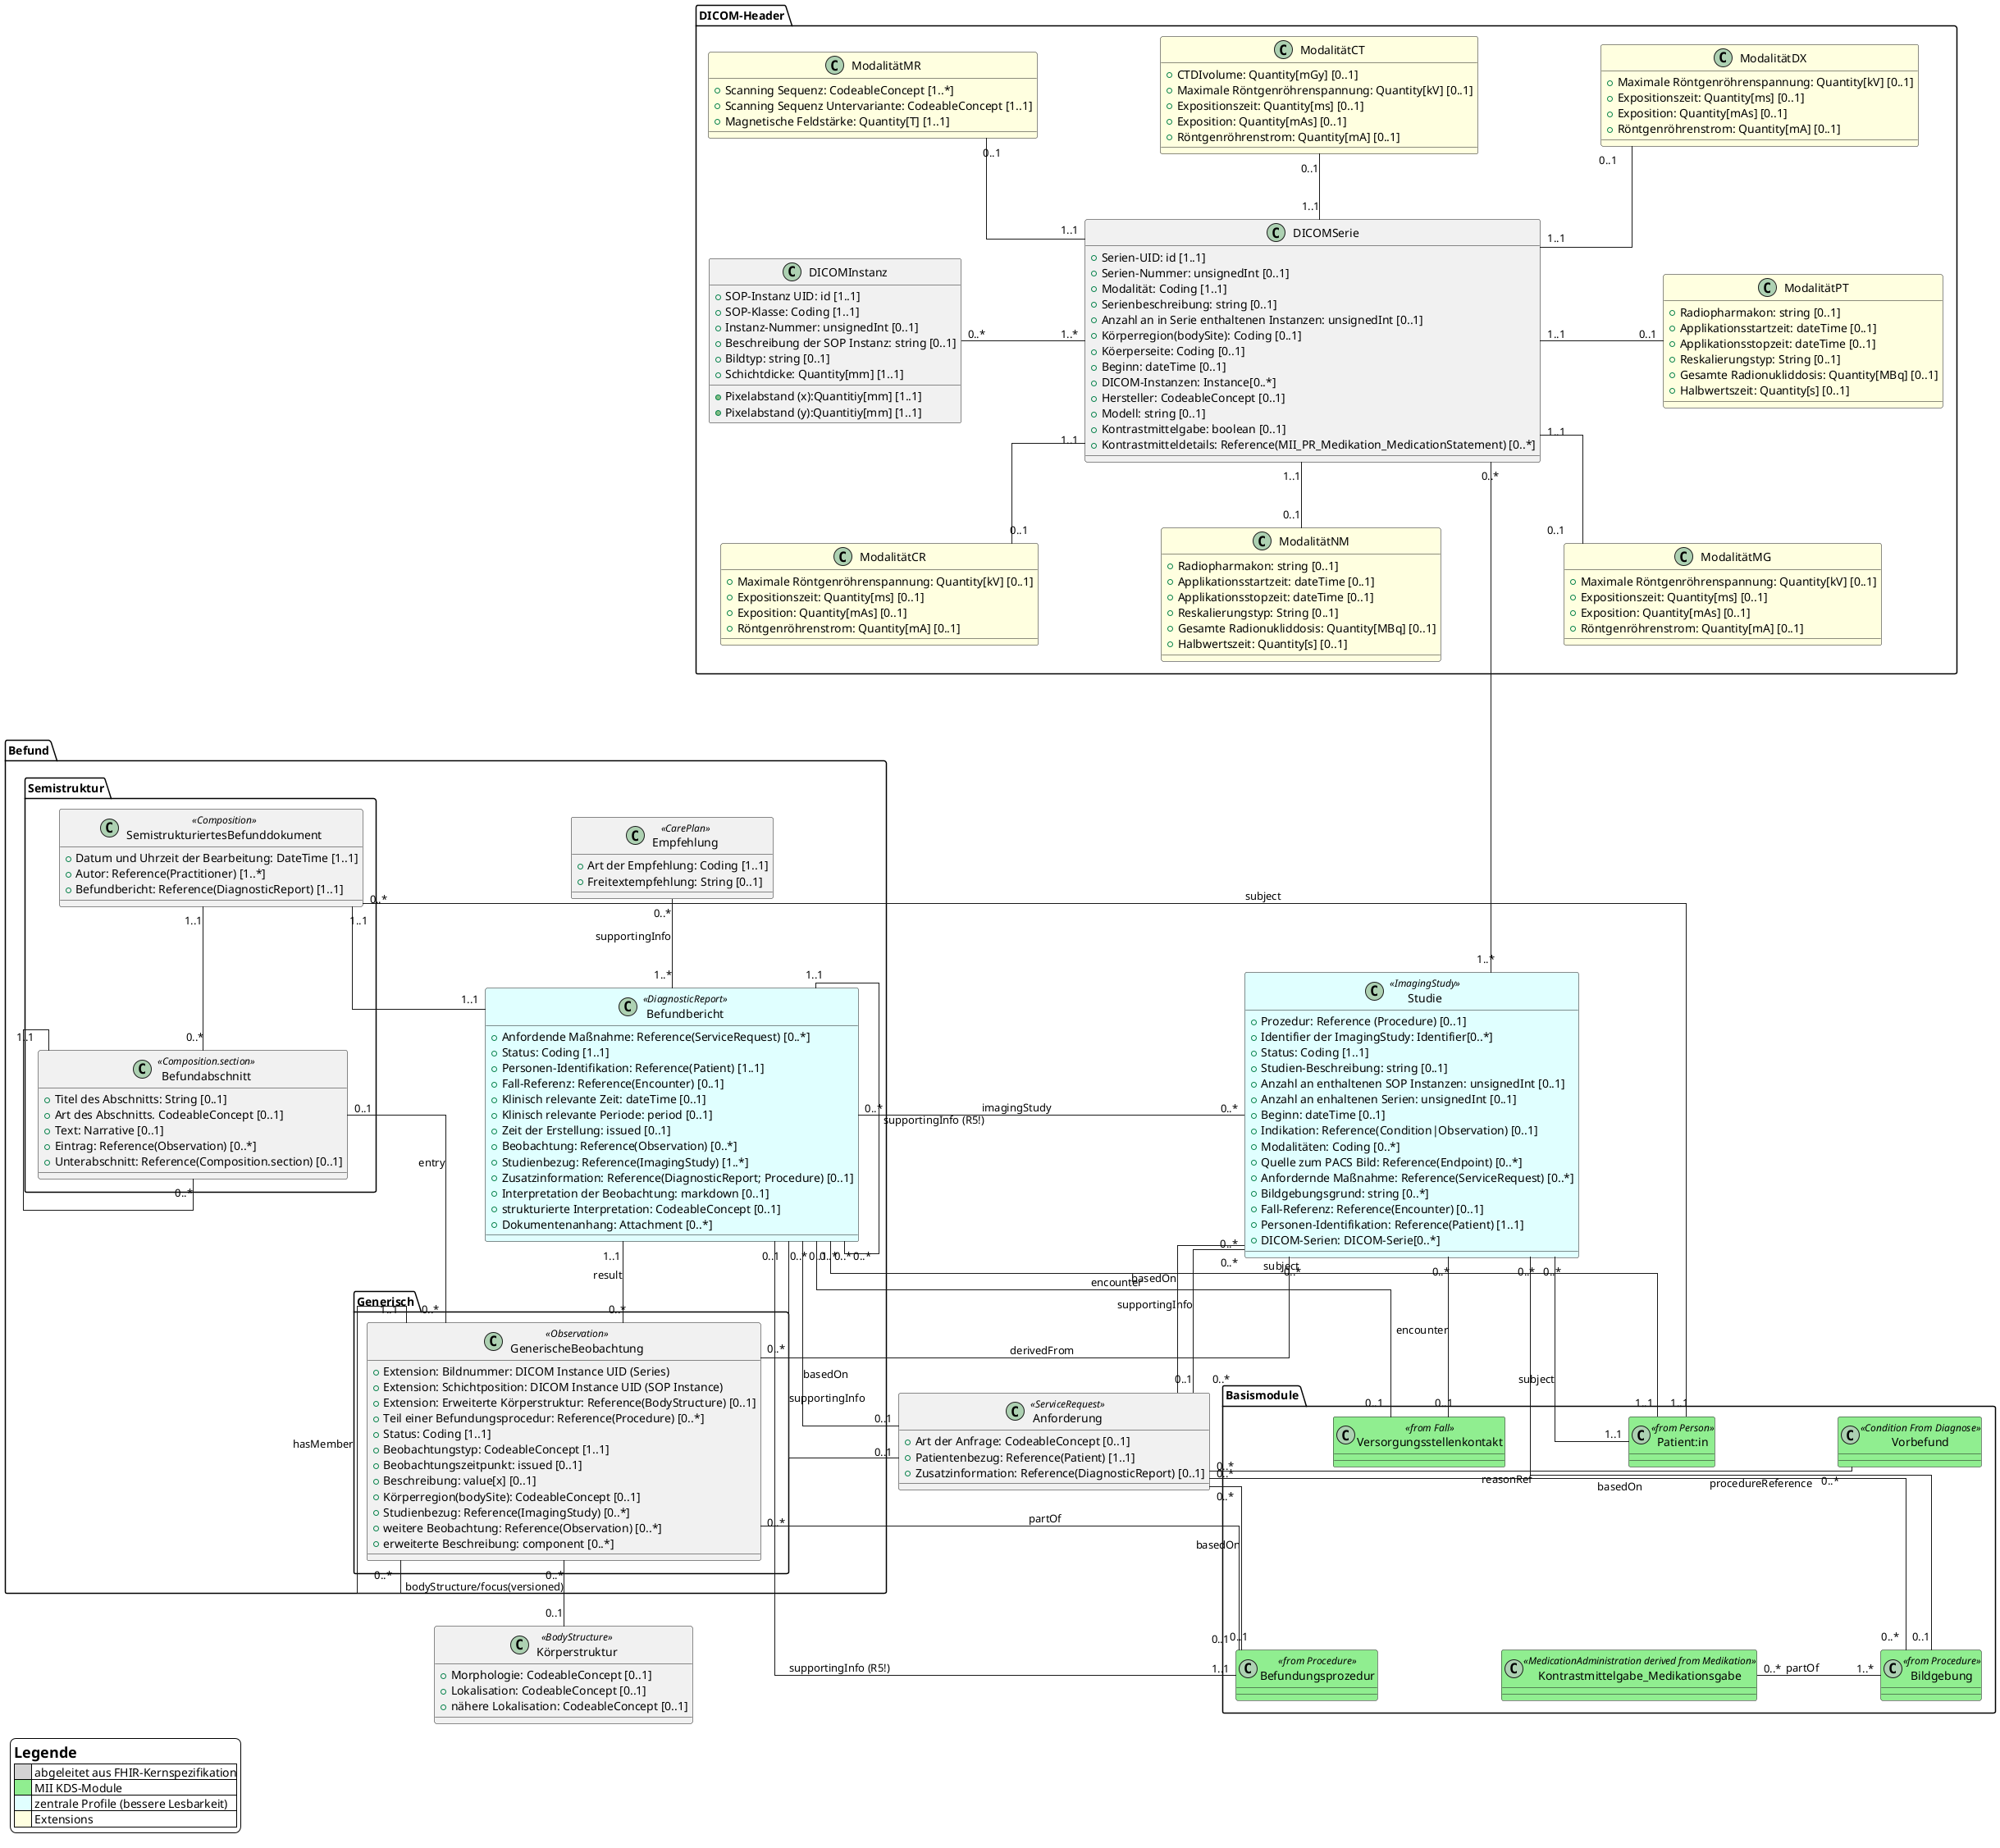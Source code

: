 @startuml
skinparam Linetype ortho
skinparam Nodesep 150
skinparam Ranksep 80
skinparam legendBackgroundColor #white



class Studie <<ImagingStudy>> #LightCyan {
  + {field} Prozedur: Reference (Procedure) [0..1]
  + Identifier der ImagingStudy: Identifier[0..*]
  + Status: Coding [1..1]
  + Studien-Beschreibung: string [0..1]
  + Anzahl an enthaltenen SOP Instanzen: unsignedInt [0..1]
  + Anzahl an enhaltenen Serien: unsignedInt [0..1]
  + Beginn: dateTime [0..1]
  + {field} Indikation: Reference(Condition|Observation) [0..1]
  + Modalitäten: Coding [0..*]
  + {field} Quelle zum PACS Bild: Reference(Endpoint) [0..*]
  + {field} Anfordernde Maßnahme: Reference(ServiceRequest) [0..*]
  + Bildgebungsgrund: string [0..*]
  + {field} Fall-Referenz: Reference(Encounter) [0..1]
  + {field} Personen-Identifikation: Reference(Patient) [1..1]
  + DICOM-Serien: DICOM-Serie[0..*]
}

package "DICOM-Header" {
  class DICOMSerie {
  + Serien-UID: id [1..1]
  + Serien-Nummer: unsignedInt [0..1]
  + Modalität: Coding [1..1]
  + Serienbeschreibung: string [0..1]
  + Anzahl an in Serie enthaltenen Instanzen: unsignedInt [0..1]
  + {field} Körperregion(bodySite): Coding [0..1]
  + Köerperseite: Coding [0..1]
  + Beginn: dateTime [0..1]
  + DICOM-Instanzen: Instance[0..*]
  + Hersteller: CodeableConcept [0..1]
  + Modell: string [0..1]
  + Kontrastmittelgabe: boolean [0..1]
  + {field} Kontrastmitteldetails: Reference(MII_PR_Medikation_MedicationStatement) [0..*]
}

  class DICOMInstanz {
  + SOP-Instanz UID: id [1..1]
  + SOP-Klasse: Coding [1..1]
  + Instanz-Nummer: unsignedInt [0..1]
  + Beschreibung der SOP Instanz: string [0..1]
  + Bildtyp: string [0..1]
  + Schichtdicke: Quantity[mm] [1..1]
  + Pixelabstand (x):Quantitiy[mm] [1..1]
  + Pixelabstand (y):Quantitiy[mm] [1..1]
}

  class ModalitätMR #LightYellow {
  + Scanning Sequenz: CodeableConcept [1..*]
  + Scanning Sequenz Untervariante: CodeableConcept [1..1]
  + Magnetische Feldstärke: Quantity[T] [1..1]
}

  class ModalitätCT #LightYellow {
  + CTDIvolume: Quantity[mGy] [0..1]
  + Maximale Röntgenröhrenspannung: Quantity[kV] [0..1]
  + Expositionszeit: Quantity[ms] [0..1]
  + Exposition: Quantity[mAs] [0..1]
  + Röntgenröhrenstrom: Quantity[mA] [0..1]
} 

  class ModalitätDX #LightYellow {
  + Maximale Röntgenröhrenspannung: Quantity[kV] [0..1]
  + Expositionszeit: Quantity[ms] [0..1]
  + Exposition: Quantity[mAs] [0..1]
  + Röntgenröhrenstrom: Quantity[mA] [0..1]
} 

  class ModalitätCR #LightYellow {
  + Maximale Röntgenröhrenspannung: Quantity[kV] [0..1]
  + Expositionszeit: Quantity[ms] [0..1]
  + Exposition: Quantity[mAs] [0..1]
  + Röntgenröhrenstrom: Quantity[mA] [0..1]
} 

  class ModalitätMG #LightYellow {
  + Maximale Röntgenröhrenspannung: Quantity[kV] [0..1]
  + Expositionszeit: Quantity[ms] [0..1]
  + Exposition: Quantity[mAs] [0..1]
  + Röntgenröhrenstrom: Quantity[mA] [0..1]
} 

  class ModalitätNM #LightYellow {
  + Radiopharmakon: string [0..1]
  + Applikationsstartzeit: dateTime [0..1]
  + Applikationsstopzeit: dateTime [0..1]
  + Reskalierungstyp: String [0..1]
  + Gesamte Radionukliddosis: Quantity[MBq] [0..1]
  + Halbwertszeit: Quantity[s] [0..1]
} 

  class ModalitätPT #LightYellow {
  + Radiopharmakon: string [0..1]
  + Applikationsstartzeit: dateTime [0..1]
  + Applikationsstopzeit: dateTime [0..1]
  + Reskalierungstyp: String [0..1]
  + Gesamte Radionukliddosis: Quantity[MBq] [0..1]
  + Halbwertszeit: Quantity[s] [0..1]
}
}

class Anforderung <<ServiceRequest>> {
  + Art der Anfrage: CodeableConcept [0..1]
  + {field} Patientenbezug: Reference(Patient) [1..1]
  + {field} Zusatzinformation: Reference(DiagnosticReport) [0..1]
}

class Körperstruktur <<BodyStructure>> {
  + Morphologie: CodeableConcept [0..1]
  + Lokalisation: CodeableConcept [0..1]
  + nähere Lokalisation: CodeableConcept [0..1]
}

package "Befund" {
  class Befundbericht <<DiagnosticReport>> #LightCyan {
  + {field} Anfordende Maßnahme: Reference(ServiceRequest) [0..*]
  + Status: Coding [1..1]
  + {field} Personen-Identifikation: Reference(Patient) [1..1]
  + {field} Fall-Referenz: Reference(Encounter) [0..1]
  + Klinisch relevante Zeit: dateTime [0..1]
  + Klinisch relevante Periode: period [0..1]
  + Zeit der Erstellung: issued [0..1]
  + {field} Beobachtung: Reference(Observation) [0..*]
  + {field} Studienbezug: Reference(ImagingStudy) [1..*]
  + {field} Zusatzinformation: Reference(DiagnosticReport; Procedure) [0..1]
  + Interpretation der Beobachtung: markdown [0..1]
  + strukturierte Interpretation: CodeableConcept [0..1]
  + {field} Dokumentenanhang: Attachment [0..*]
}
  
  class Empfehlung <<CarePlan>> {
  + Art der Empfehlung: Coding [1..1]
  + Freitextempfehlung: String [0..1]
}

  package "Generisch" {
  class GenerischeBeobachtung <<Observation>> {
  + {field} Extension: Bildnummer: DICOM Instance UID (Series)
  + {field} Extension: Schichtposition: DICOM Instance UID (SOP Instance)
  + {field} Extension: Erweiterte Körperstruktur: Reference(BodyStructure) [0..1]
  + {field} Teil einer Befundungsprocedur: Reference(Procedure) [0..*]
  + Status: Coding [1..1]
  + Beobachtungstyp: CodeableConcept [1..1]
  + Beobachtungszeitpunkt: issued [0..1]
  + Beschreibung: value[x] [0..1]
  + {field} Körperregion(bodySite): CodeableConcept [0..1]
  + {field} Studienbezug: Reference(ImagingStudy) [0..*]
  + {field} weitere Beobachtung: Reference(Observation) [0..*]
  + erweiterte Beschreibung: component [0..*]
}
}

  package "Semistruktur"{
  class SemistrukturiertesBefunddokument <<Composition>>{
  + Datum und Uhrzeit der Bearbeitung: DateTime [1..1]
  + {field} Autor: Reference(Practitioner) [1..*]
  + {field} Befundbericht: Reference(DiagnosticReport) [1..1]
}

  class Befundabschnitt <<Composition.section>> {
  + Titel des Abschnitts: String [0..1]
  + Art des Abschnitts. CodeableConcept [0..1]
  + Text: Narrative [0..1]
  + {field} Eintrag: Reference(Observation) [0..*]
  + {field} Unterabschnitt: Reference(Composition.section) [0..1]
}
}

}

package "Basismodule" {
  class "Patient:in" <<from Person>> #Lightgreen {
}

  class Versorgungsstellenkontakt <<from Fall>> #Lightgreen {
}

  class Vorbefund <<Condition From Diagnose>> #Lightgreen {
}
  
  class Bildgebung <<from Procedure>> #Lightgreen {
}

  class Kontrastmittelgabe_Medikationsgabe <<MedicationAdministration derived from Medikation>> #Lightgreen {
}


  class Befundungsprozedur <<from Procedure>> #Lightgreen {
}
}

legend left
    = Legende
    |<#lightgray>      | abgeleitet aus FHIR-Kernspezifikation|
    |<#lightgreen>     | MII KDS-Module|
    |<#lightcyan>      | zentrale Profile (bessere Lesbarkeit)|
    |<#lightyellow>    | Extensions|
endlegend


DICOMSerie "1..*" -l- "0..*" DICOMInstanz
DICOMSerie "1..1" -u- "0..1" ModalitätMR
DICOMSerie "1..1" -u- "0..1" ModalitätCT
DICOMSerie "1..1" -u- "0..1" ModalitätDX
DICOMSerie "1..1" -d- "0..1" ModalitätCR
DICOMSerie "1..1" -d- "0..1" ModalitätMG
DICOMSerie "1..1" -d- "0..1" ModalitätNM
DICOMSerie "1..1" -r- "0..1" ModalitätPT

Bildgebung "0..*" -- "0..*" Anforderung : basedOn
Bildgebung -[hidden]u- Vorbefund

Befundungsprozedur -[hidden]u- Vorbefund
Befundungsprozedur "0..1" -- "0..*" Anforderung: basedOn

Kontrastmittelgabe_Medikationsgabe "0..*" -r- "1..*" Bildgebung : partOf

Befundbericht "0..1" -- "0..1" Anforderung : basedOn
Befundbericht "0..*" -l- "0..*" Studie : imagingStudy
Befundbericht "1..1" -- "0..*" Befundbericht : supportingInfo (R5!)
Befundbericht "0..*" -- "0..1" Versorgungsstellenkontakt : encounter
Befundbericht "0..1" -- "1..1" Befundungsprozedur : supportingInfo (R5!)
Befundbericht "0..*" -- "1..1" "Patient:in" : subject
Befundbericht "1..1" -- "0..*" GenerischeBeobachtung: result

Empfehlung "0..*" -- "1..*" Befundbericht : supportingInfo 

GenerischeBeobachtung "0..*" -- "0..*" Studie : derivedFrom
GenerischeBeobachtung "1..1" -- "0..*" GenerischeBeobachtung: hasMember
GenerischeBeobachtung "0..*" -- "0..1" Körperstruktur: bodyStructure/focus(versioned)
GenerischeBeobachtung "0..*" -- "0..1" Befundungsprozedur: partOf

Studie "0..*" -- "0..1" Versorgungsstellenkontakt : encounter
Studie "0..*" -- "1..1" "Patient:in" : subject
Studie "0..*" -d- "0..1" Anforderung : basedOn
Studie "0..*" -- "0..1" Bildgebung : procedureReference
Studie "1..*" -r---- "0..*" DICOMSerie
Studie -[hidden]u--- ModalitätCR
Studie -[hidden]u--- ModalitätMG
Studie -[hidden]u--- ModalitätNM

Anforderung "0..*" -- "0..*" Vorbefund : reasonRef
Anforderung "0..*" -u- "0..*" Studie : supportingInfo
Anforderung "0..1" -- "0..*" Befundbericht : supportingInfo

SemistrukturiertesBefunddokument "1..1" -- "1..1" Befundbericht
SemistrukturiertesBefunddokument "1..1" -- "0..*" Befundabschnitt
SemistrukturiertesBefunddokument "0..*" -- "1..1" "Patient:in" : subject

Befundabschnitt "1..1" -- "0..*" Befundabschnitt
Befundabschnitt "0..1" -- "0..*" GenerischeBeobachtung : entry
@enduml
